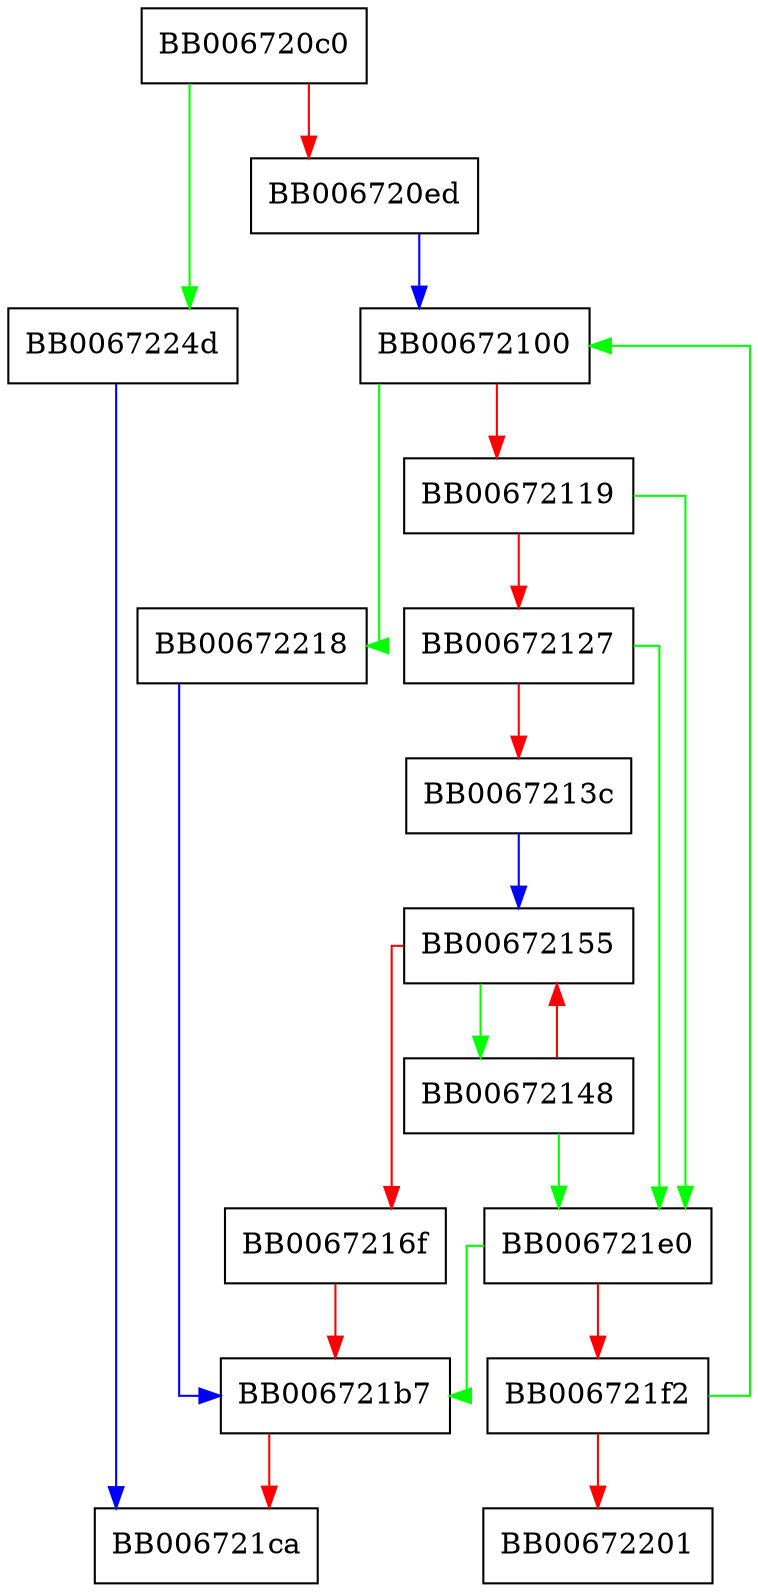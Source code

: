 digraph ossl_x509at_dup {
  node [shape="box"];
  graph [splines=ortho];
  BB006720c0 -> BB0067224d [color="green"];
  BB006720c0 -> BB006720ed [color="red"];
  BB006720ed -> BB00672100 [color="blue"];
  BB00672100 -> BB00672218 [color="green"];
  BB00672100 -> BB00672119 [color="red"];
  BB00672119 -> BB006721e0 [color="green"];
  BB00672119 -> BB00672127 [color="red"];
  BB00672127 -> BB006721e0 [color="green"];
  BB00672127 -> BB0067213c [color="red"];
  BB0067213c -> BB00672155 [color="blue"];
  BB00672148 -> BB006721e0 [color="green"];
  BB00672148 -> BB00672155 [color="red"];
  BB00672155 -> BB00672148 [color="green"];
  BB00672155 -> BB0067216f [color="red"];
  BB0067216f -> BB006721b7 [color="red"];
  BB006721b7 -> BB006721ca [color="red"];
  BB006721e0 -> BB006721b7 [color="green"];
  BB006721e0 -> BB006721f2 [color="red"];
  BB006721f2 -> BB00672100 [color="green"];
  BB006721f2 -> BB00672201 [color="red"];
  BB00672218 -> BB006721b7 [color="blue"];
  BB0067224d -> BB006721ca [color="blue"];
}
